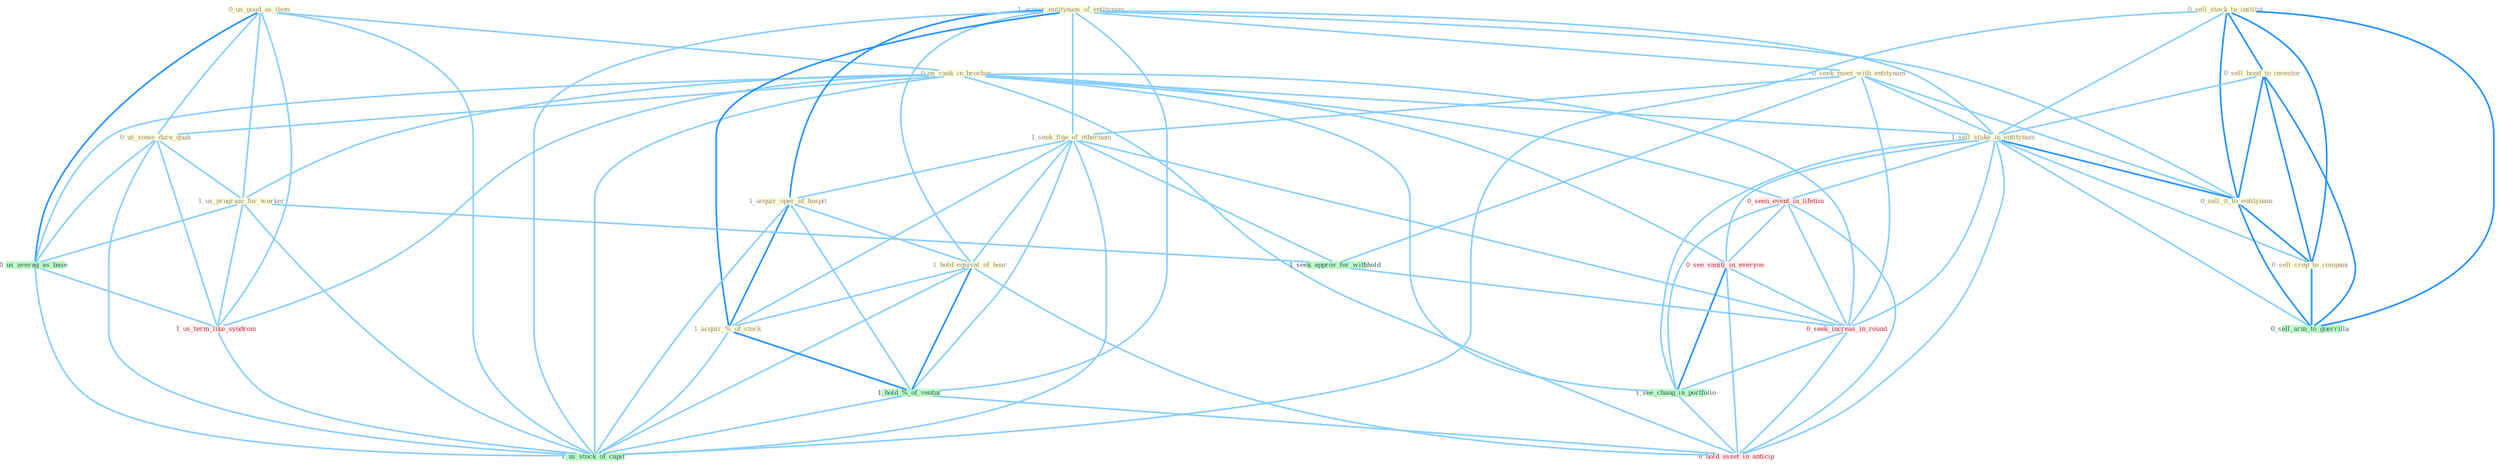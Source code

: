 Graph G{ 
    node
    [shape=polygon,style=filled,width=.5,height=.06,color="#BDFCC9",fixedsize=true,fontsize=4,
    fontcolor="#2f4f4f"];
    {node
    [color="#ffffe0", fontcolor="#8b7d6b"] "0_us_good_as_item " "0_us_rank_in_brochur " "1_acquir_entitynam_of_entitynam " "0_sell_stock_to_institut " "0_sell_bond_to_investor " "0_seek_meet_with_entitynam " "1_sell_stake_in_entitynam " "1_seek_fine_of_othernum " "0_us_some_dure_quak " "0_sell_it_to_entitynam " "1_acquir_oper_of_hospit " "1_hold_equival_of_hear " "1_acquir_%_of_stock " "0_sell_crop_to_compani " "1_us_program_for_worker "}
{node [color="#fff0f5", fontcolor="#b22222"] "0_seen_event_in_lifetim " "1_us_term_like_syndrom " "0_see_vaniti_in_everyon " "0_seek_increas_in_round " "0_hold_asset_in_anticip "}
edge [color="#B0E2FF"];

	"0_us_good_as_item " -- "0_us_rank_in_brochur " [w="1", color="#87cefa" ];
	"0_us_good_as_item " -- "0_us_some_dure_quak " [w="1", color="#87cefa" ];
	"0_us_good_as_item " -- "1_us_program_for_worker " [w="1", color="#87cefa" ];
	"0_us_good_as_item " -- "0_us_averag_as_base " [w="2", color="#1e90ff" , len=0.8];
	"0_us_good_as_item " -- "1_us_term_like_syndrom " [w="1", color="#87cefa" ];
	"0_us_good_as_item " -- "1_us_stock_of_capit " [w="1", color="#87cefa" ];
	"0_us_rank_in_brochur " -- "1_sell_stake_in_entitynam " [w="1", color="#87cefa" ];
	"0_us_rank_in_brochur " -- "0_us_some_dure_quak " [w="1", color="#87cefa" ];
	"0_us_rank_in_brochur " -- "1_us_program_for_worker " [w="1", color="#87cefa" ];
	"0_us_rank_in_brochur " -- "0_seen_event_in_lifetim " [w="1", color="#87cefa" ];
	"0_us_rank_in_brochur " -- "0_us_averag_as_base " [w="1", color="#87cefa" ];
	"0_us_rank_in_brochur " -- "1_us_term_like_syndrom " [w="1", color="#87cefa" ];
	"0_us_rank_in_brochur " -- "0_see_vaniti_in_everyon " [w="1", color="#87cefa" ];
	"0_us_rank_in_brochur " -- "0_seek_increas_in_round " [w="1", color="#87cefa" ];
	"0_us_rank_in_brochur " -- "1_us_stock_of_capit " [w="1", color="#87cefa" ];
	"0_us_rank_in_brochur " -- "1_see_chang_in_portfolio " [w="1", color="#87cefa" ];
	"0_us_rank_in_brochur " -- "0_hold_asset_in_anticip " [w="1", color="#87cefa" ];
	"1_acquir_entitynam_of_entitynam " -- "0_seek_meet_with_entitynam " [w="1", color="#87cefa" ];
	"1_acquir_entitynam_of_entitynam " -- "1_sell_stake_in_entitynam " [w="1", color="#87cefa" ];
	"1_acquir_entitynam_of_entitynam " -- "1_seek_fine_of_othernum " [w="1", color="#87cefa" ];
	"1_acquir_entitynam_of_entitynam " -- "0_sell_it_to_entitynam " [w="1", color="#87cefa" ];
	"1_acquir_entitynam_of_entitynam " -- "1_acquir_oper_of_hospit " [w="2", color="#1e90ff" , len=0.8];
	"1_acquir_entitynam_of_entitynam " -- "1_hold_equival_of_hear " [w="1", color="#87cefa" ];
	"1_acquir_entitynam_of_entitynam " -- "1_acquir_%_of_stock " [w="2", color="#1e90ff" , len=0.8];
	"1_acquir_entitynam_of_entitynam " -- "1_hold_%_of_ventur " [w="1", color="#87cefa" ];
	"1_acquir_entitynam_of_entitynam " -- "1_us_stock_of_capit " [w="1", color="#87cefa" ];
	"0_sell_stock_to_institut " -- "0_sell_bond_to_investor " [w="2", color="#1e90ff" , len=0.8];
	"0_sell_stock_to_institut " -- "1_sell_stake_in_entitynam " [w="1", color="#87cefa" ];
	"0_sell_stock_to_institut " -- "0_sell_it_to_entitynam " [w="2", color="#1e90ff" , len=0.8];
	"0_sell_stock_to_institut " -- "0_sell_crop_to_compani " [w="2", color="#1e90ff" , len=0.8];
	"0_sell_stock_to_institut " -- "0_sell_arm_to_guerrilla " [w="2", color="#1e90ff" , len=0.8];
	"0_sell_stock_to_institut " -- "1_us_stock_of_capit " [w="1", color="#87cefa" ];
	"0_sell_bond_to_investor " -- "1_sell_stake_in_entitynam " [w="1", color="#87cefa" ];
	"0_sell_bond_to_investor " -- "0_sell_it_to_entitynam " [w="2", color="#1e90ff" , len=0.8];
	"0_sell_bond_to_investor " -- "0_sell_crop_to_compani " [w="2", color="#1e90ff" , len=0.8];
	"0_sell_bond_to_investor " -- "0_sell_arm_to_guerrilla " [w="2", color="#1e90ff" , len=0.8];
	"0_seek_meet_with_entitynam " -- "1_sell_stake_in_entitynam " [w="1", color="#87cefa" ];
	"0_seek_meet_with_entitynam " -- "1_seek_fine_of_othernum " [w="1", color="#87cefa" ];
	"0_seek_meet_with_entitynam " -- "0_sell_it_to_entitynam " [w="1", color="#87cefa" ];
	"0_seek_meet_with_entitynam " -- "1_seek_approv_for_withhold " [w="1", color="#87cefa" ];
	"0_seek_meet_with_entitynam " -- "0_seek_increas_in_round " [w="1", color="#87cefa" ];
	"1_sell_stake_in_entitynam " -- "0_sell_it_to_entitynam " [w="2", color="#1e90ff" , len=0.8];
	"1_sell_stake_in_entitynam " -- "0_sell_crop_to_compani " [w="1", color="#87cefa" ];
	"1_sell_stake_in_entitynam " -- "0_seen_event_in_lifetim " [w="1", color="#87cefa" ];
	"1_sell_stake_in_entitynam " -- "0_see_vaniti_in_everyon " [w="1", color="#87cefa" ];
	"1_sell_stake_in_entitynam " -- "0_sell_arm_to_guerrilla " [w="1", color="#87cefa" ];
	"1_sell_stake_in_entitynam " -- "0_seek_increas_in_round " [w="1", color="#87cefa" ];
	"1_sell_stake_in_entitynam " -- "1_see_chang_in_portfolio " [w="1", color="#87cefa" ];
	"1_sell_stake_in_entitynam " -- "0_hold_asset_in_anticip " [w="1", color="#87cefa" ];
	"1_seek_fine_of_othernum " -- "1_acquir_oper_of_hospit " [w="1", color="#87cefa" ];
	"1_seek_fine_of_othernum " -- "1_hold_equival_of_hear " [w="1", color="#87cefa" ];
	"1_seek_fine_of_othernum " -- "1_acquir_%_of_stock " [w="1", color="#87cefa" ];
	"1_seek_fine_of_othernum " -- "1_seek_approv_for_withhold " [w="1", color="#87cefa" ];
	"1_seek_fine_of_othernum " -- "1_hold_%_of_ventur " [w="1", color="#87cefa" ];
	"1_seek_fine_of_othernum " -- "0_seek_increas_in_round " [w="1", color="#87cefa" ];
	"1_seek_fine_of_othernum " -- "1_us_stock_of_capit " [w="1", color="#87cefa" ];
	"0_us_some_dure_quak " -- "1_us_program_for_worker " [w="1", color="#87cefa" ];
	"0_us_some_dure_quak " -- "0_us_averag_as_base " [w="1", color="#87cefa" ];
	"0_us_some_dure_quak " -- "1_us_term_like_syndrom " [w="1", color="#87cefa" ];
	"0_us_some_dure_quak " -- "1_us_stock_of_capit " [w="1", color="#87cefa" ];
	"0_sell_it_to_entitynam " -- "0_sell_crop_to_compani " [w="2", color="#1e90ff" , len=0.8];
	"0_sell_it_to_entitynam " -- "0_sell_arm_to_guerrilla " [w="2", color="#1e90ff" , len=0.8];
	"1_acquir_oper_of_hospit " -- "1_hold_equival_of_hear " [w="1", color="#87cefa" ];
	"1_acquir_oper_of_hospit " -- "1_acquir_%_of_stock " [w="2", color="#1e90ff" , len=0.8];
	"1_acquir_oper_of_hospit " -- "1_hold_%_of_ventur " [w="1", color="#87cefa" ];
	"1_acquir_oper_of_hospit " -- "1_us_stock_of_capit " [w="1", color="#87cefa" ];
	"1_hold_equival_of_hear " -- "1_acquir_%_of_stock " [w="1", color="#87cefa" ];
	"1_hold_equival_of_hear " -- "1_hold_%_of_ventur " [w="2", color="#1e90ff" , len=0.8];
	"1_hold_equival_of_hear " -- "1_us_stock_of_capit " [w="1", color="#87cefa" ];
	"1_hold_equival_of_hear " -- "0_hold_asset_in_anticip " [w="1", color="#87cefa" ];
	"1_acquir_%_of_stock " -- "1_hold_%_of_ventur " [w="2", color="#1e90ff" , len=0.8];
	"1_acquir_%_of_stock " -- "1_us_stock_of_capit " [w="1", color="#87cefa" ];
	"0_sell_crop_to_compani " -- "0_sell_arm_to_guerrilla " [w="2", color="#1e90ff" , len=0.8];
	"1_us_program_for_worker " -- "0_us_averag_as_base " [w="1", color="#87cefa" ];
	"1_us_program_for_worker " -- "1_us_term_like_syndrom " [w="1", color="#87cefa" ];
	"1_us_program_for_worker " -- "1_seek_approv_for_withhold " [w="1", color="#87cefa" ];
	"1_us_program_for_worker " -- "1_us_stock_of_capit " [w="1", color="#87cefa" ];
	"0_seen_event_in_lifetim " -- "0_see_vaniti_in_everyon " [w="1", color="#87cefa" ];
	"0_seen_event_in_lifetim " -- "0_seek_increas_in_round " [w="1", color="#87cefa" ];
	"0_seen_event_in_lifetim " -- "1_see_chang_in_portfolio " [w="1", color="#87cefa" ];
	"0_seen_event_in_lifetim " -- "0_hold_asset_in_anticip " [w="1", color="#87cefa" ];
	"0_us_averag_as_base " -- "1_us_term_like_syndrom " [w="1", color="#87cefa" ];
	"0_us_averag_as_base " -- "1_us_stock_of_capit " [w="1", color="#87cefa" ];
	"1_us_term_like_syndrom " -- "1_us_stock_of_capit " [w="1", color="#87cefa" ];
	"1_seek_approv_for_withhold " -- "0_seek_increas_in_round " [w="1", color="#87cefa" ];
	"1_hold_%_of_ventur " -- "1_us_stock_of_capit " [w="1", color="#87cefa" ];
	"1_hold_%_of_ventur " -- "0_hold_asset_in_anticip " [w="1", color="#87cefa" ];
	"0_see_vaniti_in_everyon " -- "0_seek_increas_in_round " [w="1", color="#87cefa" ];
	"0_see_vaniti_in_everyon " -- "1_see_chang_in_portfolio " [w="2", color="#1e90ff" , len=0.8];
	"0_see_vaniti_in_everyon " -- "0_hold_asset_in_anticip " [w="1", color="#87cefa" ];
	"0_seek_increas_in_round " -- "1_see_chang_in_portfolio " [w="1", color="#87cefa" ];
	"0_seek_increas_in_round " -- "0_hold_asset_in_anticip " [w="1", color="#87cefa" ];
	"1_see_chang_in_portfolio " -- "0_hold_asset_in_anticip " [w="1", color="#87cefa" ];
}